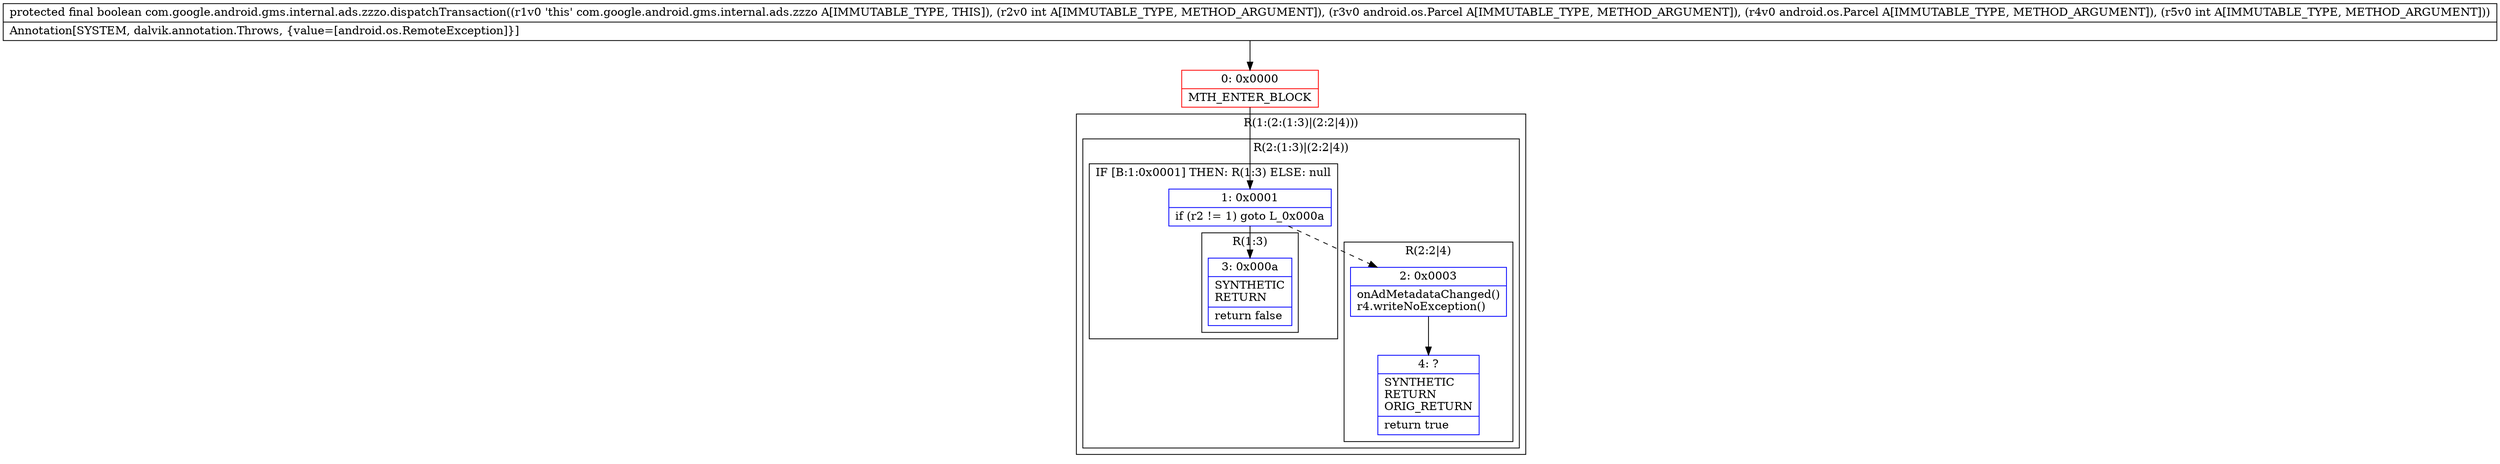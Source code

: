 digraph "CFG forcom.google.android.gms.internal.ads.zzzo.dispatchTransaction(ILandroid\/os\/Parcel;Landroid\/os\/Parcel;I)Z" {
subgraph cluster_Region_1072829799 {
label = "R(1:(2:(1:3)|(2:2|4)))";
node [shape=record,color=blue];
subgraph cluster_Region_1621129671 {
label = "R(2:(1:3)|(2:2|4))";
node [shape=record,color=blue];
subgraph cluster_IfRegion_1588383162 {
label = "IF [B:1:0x0001] THEN: R(1:3) ELSE: null";
node [shape=record,color=blue];
Node_1 [shape=record,label="{1\:\ 0x0001|if (r2 != 1) goto L_0x000a\l}"];
subgraph cluster_Region_624916224 {
label = "R(1:3)";
node [shape=record,color=blue];
Node_3 [shape=record,label="{3\:\ 0x000a|SYNTHETIC\lRETURN\l|return false\l}"];
}
}
subgraph cluster_Region_172558317 {
label = "R(2:2|4)";
node [shape=record,color=blue];
Node_2 [shape=record,label="{2\:\ 0x0003|onAdMetadataChanged()\lr4.writeNoException()\l}"];
Node_4 [shape=record,label="{4\:\ ?|SYNTHETIC\lRETURN\lORIG_RETURN\l|return true\l}"];
}
}
}
Node_0 [shape=record,color=red,label="{0\:\ 0x0000|MTH_ENTER_BLOCK\l}"];
MethodNode[shape=record,label="{protected final boolean com.google.android.gms.internal.ads.zzzo.dispatchTransaction((r1v0 'this' com.google.android.gms.internal.ads.zzzo A[IMMUTABLE_TYPE, THIS]), (r2v0 int A[IMMUTABLE_TYPE, METHOD_ARGUMENT]), (r3v0 android.os.Parcel A[IMMUTABLE_TYPE, METHOD_ARGUMENT]), (r4v0 android.os.Parcel A[IMMUTABLE_TYPE, METHOD_ARGUMENT]), (r5v0 int A[IMMUTABLE_TYPE, METHOD_ARGUMENT]))  | Annotation[SYSTEM, dalvik.annotation.Throws, \{value=[android.os.RemoteException]\}]\l}"];
MethodNode -> Node_0;
Node_1 -> Node_2[style=dashed];
Node_1 -> Node_3;
Node_2 -> Node_4;
Node_0 -> Node_1;
}

